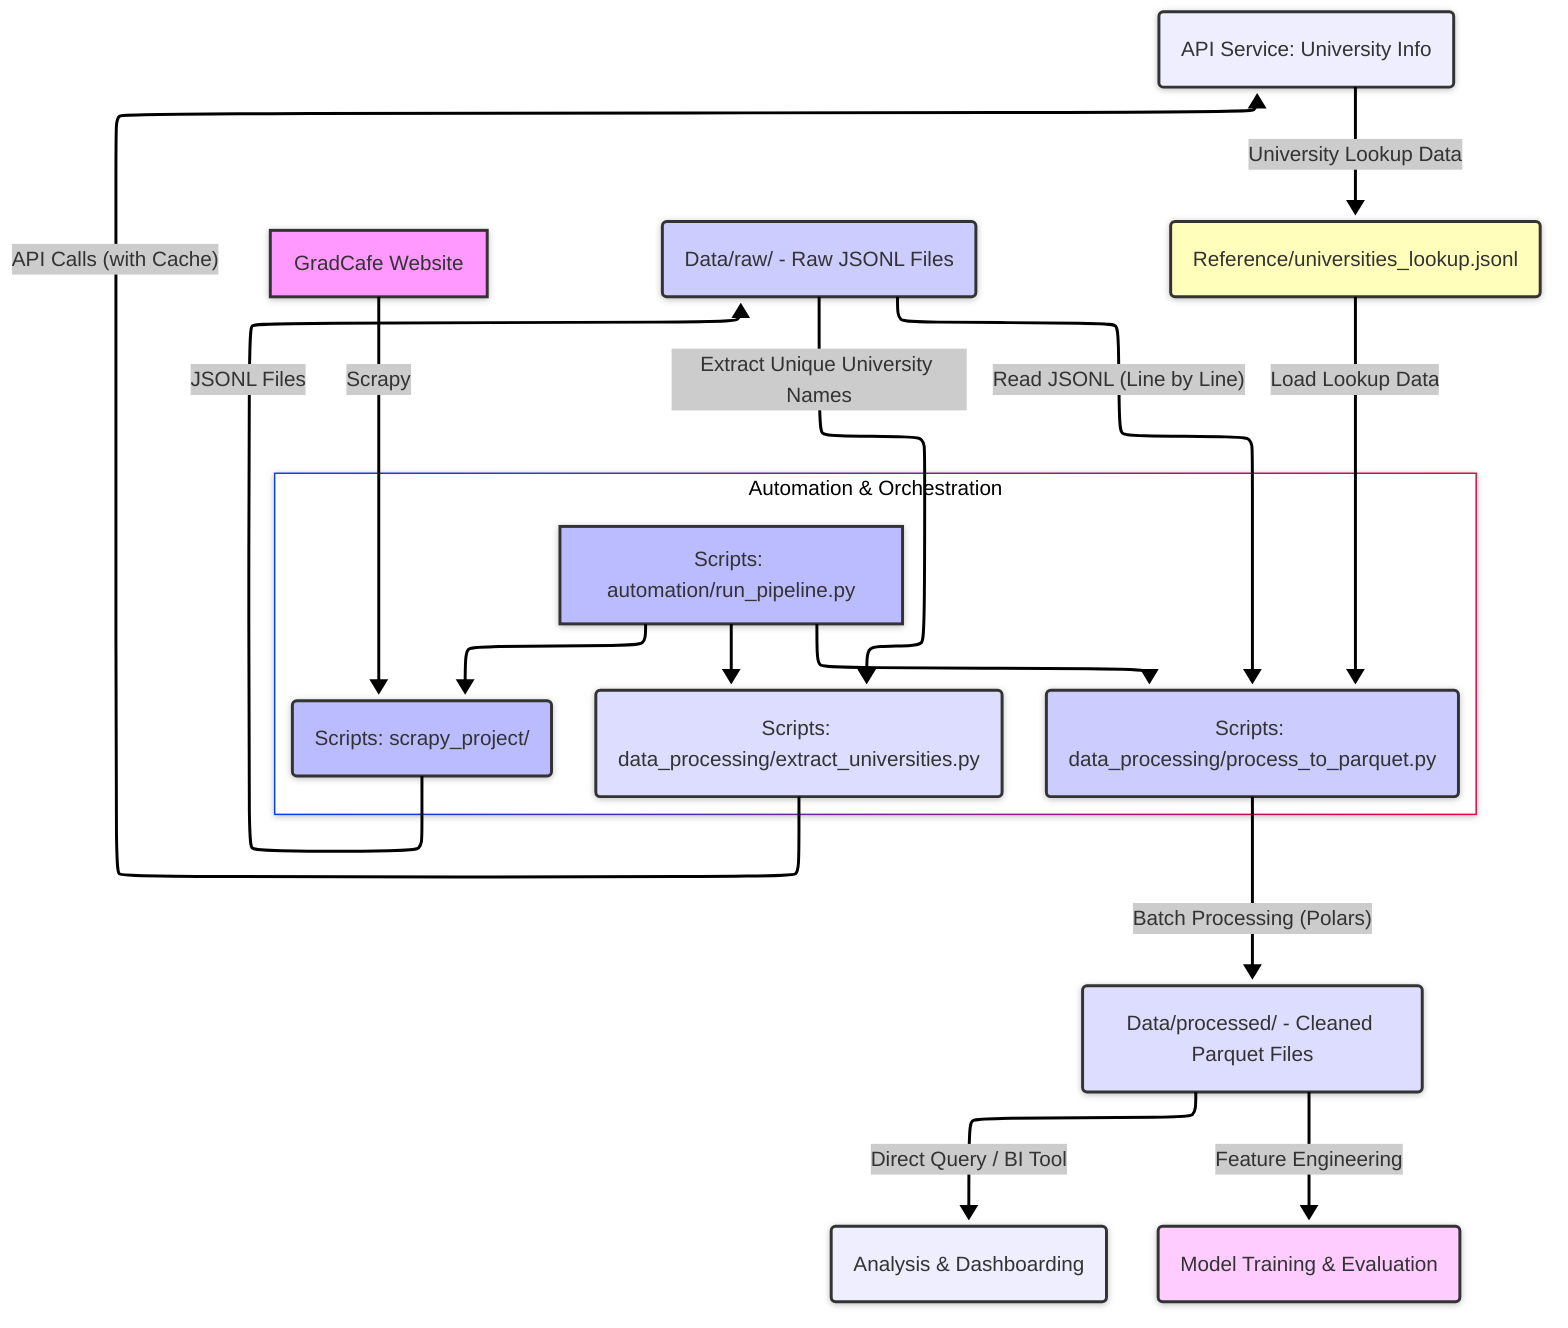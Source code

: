 ---
config:
  theme: neo
  look: neo
  layout: elk
---
flowchart TD
 subgraph subGraph0["Automation & Orchestration"]
        B("Scripts: scrapy_project/")
        K["Scripts: automation/run_pipeline.py"]
        D("Scripts: data_processing/extract_universities.py")
        G("Scripts: data_processing/process_to_parquet.py")
  end
    A["GradCafe Website"] -- Scrapy --> B
    B -- JSONL Files --> C("Data/raw/ - Raw JSONL Files")
    C -- Extract Unique University Names --> D
    D -- API Calls (with Cache) --> E("API Service: University Info")
    E -- University Lookup Data --> F("Reference/universities_lookup.jsonl")
    C -- Read JSONL (Line by Line) --> G
    F -- Load Lookup Data --> G
    G -- Batch Processing (Polars) --> H("Data/processed/ - Cleaned Parquet Files")
    H -- Direct Query / BI Tool --> I("Analysis & Dashboarding")
    H -- Feature Engineering --> J("Model Training & Evaluation")
    K --> B & D & G
    style A fill:#f9f,stroke:#333,stroke-width:2px
    style B fill:#bbf,stroke:#333,stroke-width:2px
    style C fill:#ccf,stroke:#333,stroke-width:2px
    style D fill:#ddf,stroke:#333,stroke-width:2px
    style E fill:#eef,stroke:#333,stroke-width:2px
    style F fill:#ffb,stroke:#333,stroke-width:2px
    style G fill:#ccf,stroke:#333,stroke-width:2px
    style H fill:#ddf,stroke:#333,stroke-width:2px
    style I fill:#eef,stroke:#333,stroke-width:2px
    style J fill:#fcf,stroke:#333,stroke-width:2px
    style K fill:#bbf,stroke:#333,stroke-width:2px